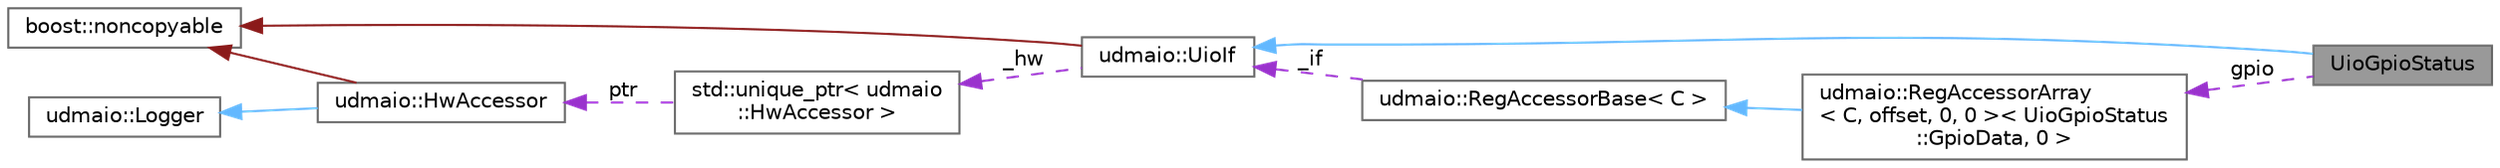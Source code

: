 digraph "UioGpioStatus"
{
 // INTERACTIVE_SVG=YES
 // LATEX_PDF_SIZE
  bgcolor="transparent";
  edge [fontname=Helvetica,fontsize=10,labelfontname=Helvetica,labelfontsize=10];
  node [fontname=Helvetica,fontsize=10,shape=box,height=0.2,width=0.4];
  rankdir="LR";
  Node1 [label="UioGpioStatus",height=0.2,width=0.4,color="gray40", fillcolor="grey60", style="filled", fontcolor="black",tooltip="Interface to GPIO status port of the demo application."];
  Node2 -> Node1 [dir="back",color="steelblue1",style="solid"];
  Node2 [label="udmaio::UioIf",height=0.2,width=0.4,color="gray40", fillcolor="white", style="filled",URL="$classudmaio_1_1_uio_if.html",tooltip="Base class for UIO interfaces."];
  Node3 -> Node2 [dir="back",color="firebrick4",style="solid"];
  Node3 [label="boost::noncopyable",height=0.2,width=0.4,color="gray40", fillcolor="white", style="filled",tooltip=" "];
  Node4 -> Node2 [dir="back",color="darkorchid3",style="dashed",label=" _hw" ];
  Node4 [label="std::unique_ptr\< udmaio\l::HwAccessor \>",height=0.2,width=0.4,color="gray40", fillcolor="white", style="filled",tooltip=" "];
  Node5 -> Node4 [dir="back",color="darkorchid3",style="dashed",label=" ptr" ];
  Node5 [label="udmaio::HwAccessor",height=0.2,width=0.4,color="gray40", fillcolor="white", style="filled",URL="$classudmaio_1_1_hw_accessor.html",tooltip="Base class for hardware access."];
  Node6 -> Node5 [dir="back",color="steelblue1",style="solid"];
  Node6 [label="udmaio::Logger",height=0.2,width=0.4,color="gray40", fillcolor="white", style="filled",URL="$structudmaio_1_1_logger.html",tooltip=" "];
  Node3 -> Node5 [dir="back",color="firebrick4",style="solid"];
  Node7 -> Node1 [dir="back",color="darkorchid3",style="dashed",label=" gpio" ];
  Node7 [label="udmaio::RegAccessorArray\l\< C, offset, 0, 0 \>\< UioGpioStatus\l::GpioData, 0 \>",height=0.2,width=0.4,color="gray40", fillcolor="white", style="filled",URL="$classudmaio_1_1_reg_accessor_array_3_01_c_00_01offset_00_010_00_010_01_4.html",tooltip=" "];
  Node8 -> Node7 [dir="back",color="steelblue1",style="solid"];
  Node8 [label="udmaio::RegAccessorBase\< C \>",height=0.2,width=0.4,color="gray40", fillcolor="white", style="filled",URL="$classudmaio_1_1_reg_accessor_base.html",tooltip="Base class implementing register access. Only used by subclasses, not used directly."];
  Node2 -> Node8 [dir="back",color="darkorchid3",style="dashed",label=" _if" ];
}
